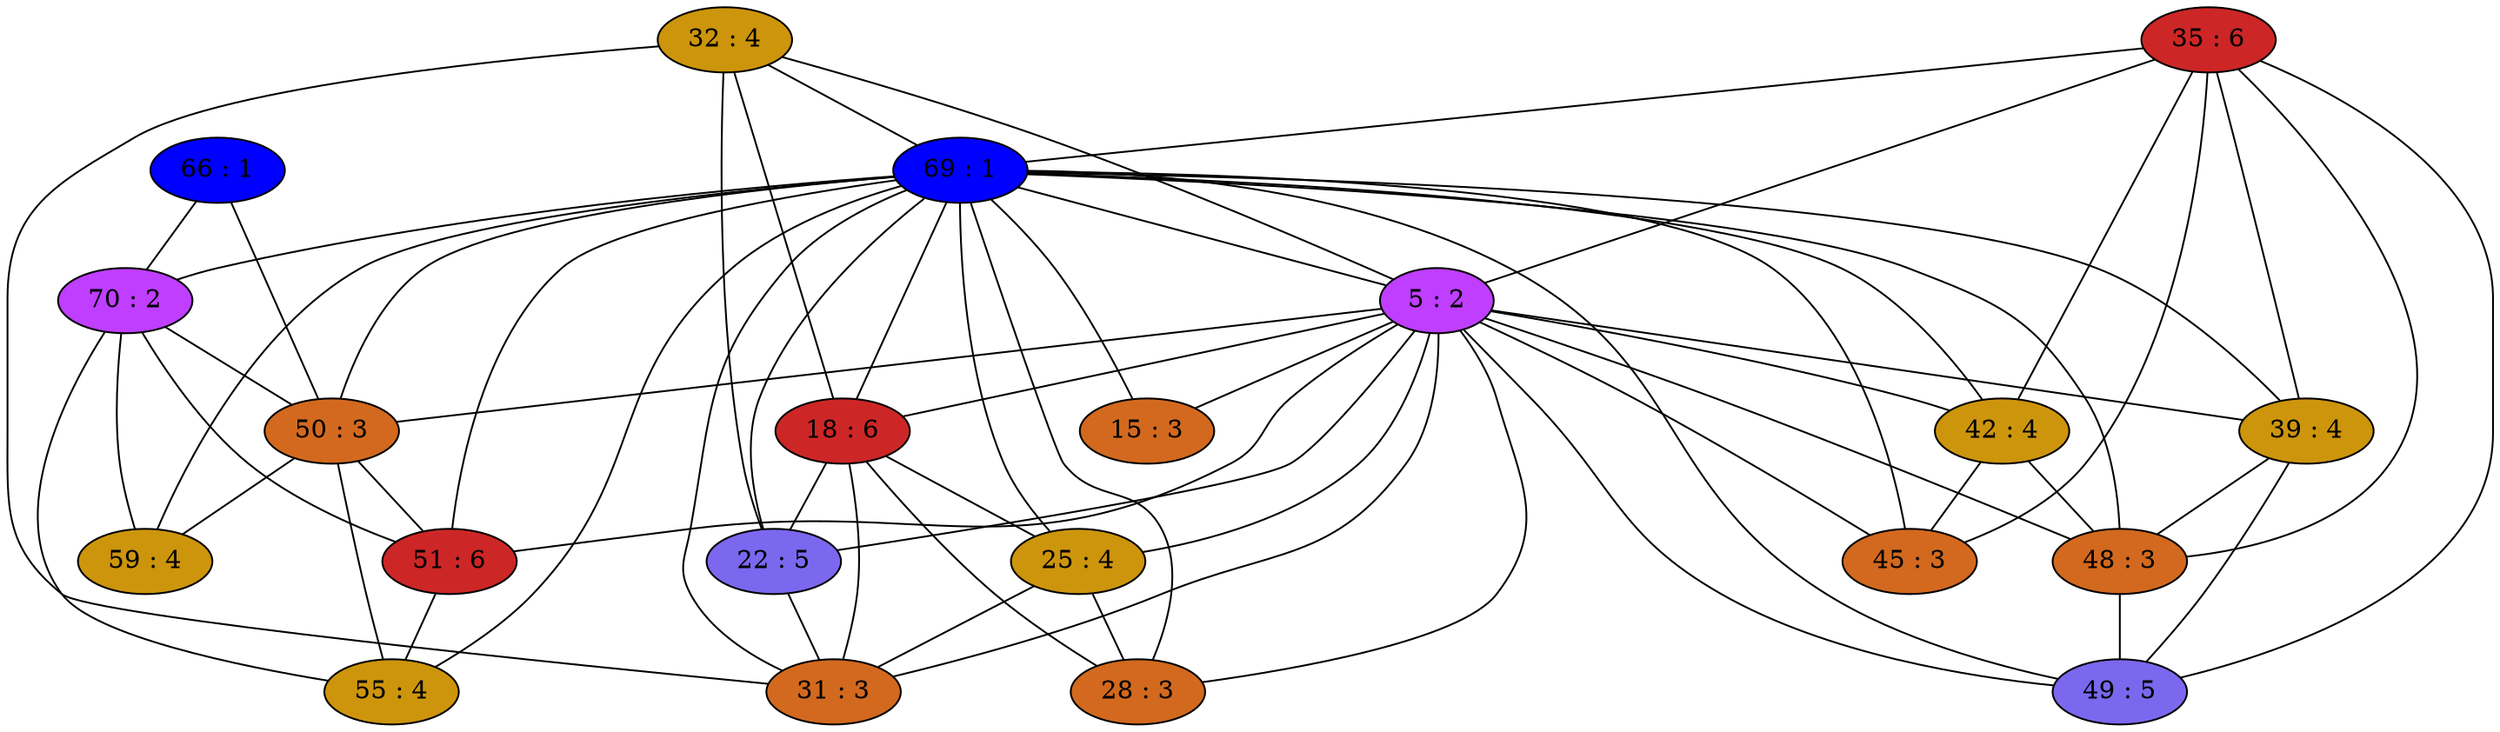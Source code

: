 strict graph {
32[label="32 : 4" style=filled fillcolor="darkgoldenrod3"];
32 -- 18
32 -- 69
32 -- 5
32 -- 22
32 -- 31
66[label="66 : 1" style=filled fillcolor="blue1"];
66 -- 50
66 -- 70
35[label="35 : 6" style=filled fillcolor="firebrick3"];
35 -- 48
35 -- 49
35 -- 69
35 -- 5
35 -- 39
35 -- 42
35 -- 45
69[label="69 : 1" style=filled fillcolor="blue1"];
69 -- 32
69 -- 35
69 -- 5
69 -- 70
69 -- 39
69 -- 42
69 -- 45
69 -- 15
69 -- 48
69 -- 49
69 -- 50
69 -- 18
69 -- 51
69 -- 22
69 -- 55
69 -- 25
69 -- 59
69 -- 28
69 -- 31
5[label="5 : 2" style=filled fillcolor="darkorchid1"];
5 -- 32
5 -- 35
5 -- 69
5 -- 39
5 -- 42
5 -- 45
5 -- 15
5 -- 48
5 -- 49
5 -- 50
5 -- 18
5 -- 51
5 -- 22
5 -- 25
5 -- 28
5 -- 31
70[label="70 : 2" style=filled fillcolor="darkorchid1"];
70 -- 50
70 -- 66
70 -- 51
70 -- 69
70 -- 55
70 -- 59
39[label="39 : 4" style=filled fillcolor="darkgoldenrod3"];
39 -- 48
39 -- 49
39 -- 35
39 -- 69
39 -- 5
42[label="42 : 4" style=filled fillcolor="darkgoldenrod3"];
42 -- 48
42 -- 35
42 -- 69
42 -- 5
42 -- 45
45[label="45 : 3" style=filled fillcolor="chocolate"];
45 -- 35
45 -- 69
45 -- 5
45 -- 42
15[label="15 : 3" style=filled fillcolor="chocolate"];
15 -- 69
15 -- 5
48[label="48 : 3" style=filled fillcolor="chocolate"];
48 -- 49
48 -- 35
48 -- 69
48 -- 5
48 -- 39
48 -- 42
49[label="49 : 5" style=filled fillcolor="mediumslateblue"];
49 -- 48
49 -- 35
49 -- 69
49 -- 5
49 -- 39
50[label="50 : 3" style=filled fillcolor="chocolate"];
50 -- 66
50 -- 51
50 -- 69
50 -- 5
50 -- 70
50 -- 55
50 -- 59
18[label="18 : 6" style=filled fillcolor="firebrick3"];
18 -- 32
18 -- 69
18 -- 5
18 -- 22
18 -- 25
18 -- 28
18 -- 31
51[label="51 : 6" style=filled fillcolor="firebrick3"];
51 -- 50
51 -- 69
51 -- 5
51 -- 70
51 -- 55
22[label="22 : 5" style=filled fillcolor="mediumslateblue"];
22 -- 32
22 -- 18
22 -- 69
22 -- 5
22 -- 31
55[label="55 : 4" style=filled fillcolor="darkgoldenrod3"];
55 -- 50
55 -- 51
55 -- 69
55 -- 70
25[label="25 : 4" style=filled fillcolor="darkgoldenrod3"];
25 -- 18
25 -- 69
25 -- 5
25 -- 28
25 -- 31
59[label="59 : 4" style=filled fillcolor="darkgoldenrod3"];
59 -- 50
59 -- 69
59 -- 70
28[label="28 : 3" style=filled fillcolor="chocolate"];
28 -- 18
28 -- 69
28 -- 5
28 -- 25
31[label="31 : 3" style=filled fillcolor="chocolate"];
31 -- 32
31 -- 18
31 -- 69
31 -- 5
31 -- 22
31 -- 25
}